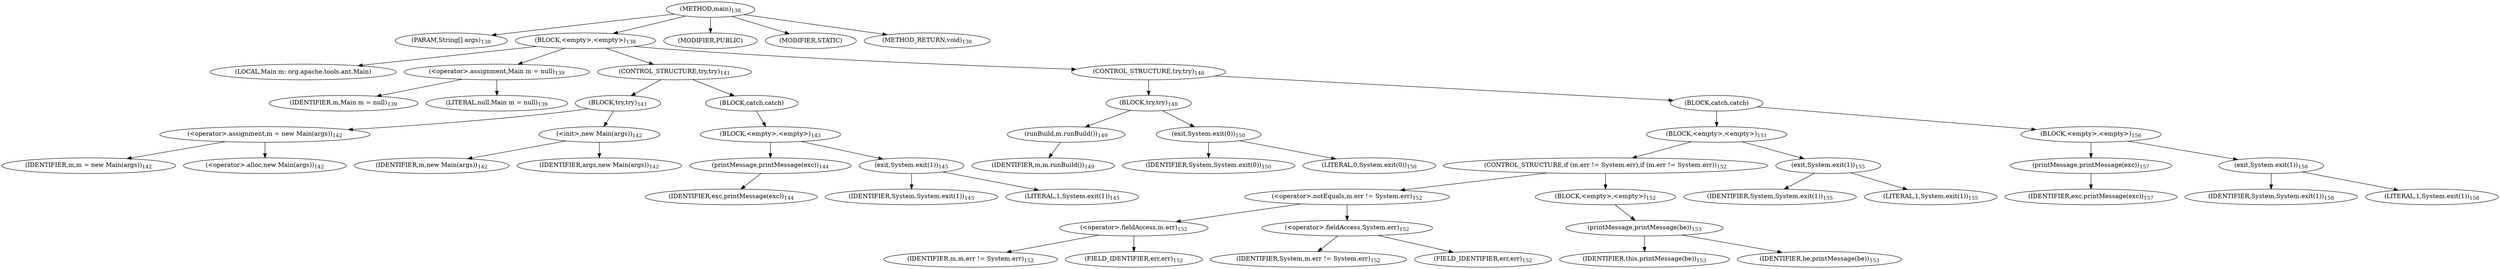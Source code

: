 digraph "main" {  
"105" [label = <(METHOD,main)<SUB>138</SUB>> ]
"106" [label = <(PARAM,String[] args)<SUB>138</SUB>> ]
"107" [label = <(BLOCK,&lt;empty&gt;,&lt;empty&gt;)<SUB>138</SUB>> ]
"4" [label = <(LOCAL,Main m: org.apache.tools.ant.Main)> ]
"108" [label = <(&lt;operator&gt;.assignment,Main m = null)<SUB>139</SUB>> ]
"109" [label = <(IDENTIFIER,m,Main m = null)<SUB>139</SUB>> ]
"110" [label = <(LITERAL,null,Main m = null)<SUB>139</SUB>> ]
"111" [label = <(CONTROL_STRUCTURE,try,try)<SUB>141</SUB>> ]
"112" [label = <(BLOCK,try,try)<SUB>141</SUB>> ]
"113" [label = <(&lt;operator&gt;.assignment,m = new Main(args))<SUB>142</SUB>> ]
"114" [label = <(IDENTIFIER,m,m = new Main(args))<SUB>142</SUB>> ]
"115" [label = <(&lt;operator&gt;.alloc,new Main(args))<SUB>142</SUB>> ]
"116" [label = <(&lt;init&gt;,new Main(args))<SUB>142</SUB>> ]
"3" [label = <(IDENTIFIER,m,new Main(args))<SUB>142</SUB>> ]
"117" [label = <(IDENTIFIER,args,new Main(args))<SUB>142</SUB>> ]
"118" [label = <(BLOCK,catch,catch)> ]
"119" [label = <(BLOCK,&lt;empty&gt;,&lt;empty&gt;)<SUB>143</SUB>> ]
"120" [label = <(printMessage,printMessage(exc))<SUB>144</SUB>> ]
"121" [label = <(IDENTIFIER,exc,printMessage(exc))<SUB>144</SUB>> ]
"122" [label = <(exit,System.exit(1))<SUB>145</SUB>> ]
"123" [label = <(IDENTIFIER,System,System.exit(1))<SUB>145</SUB>> ]
"124" [label = <(LITERAL,1,System.exit(1))<SUB>145</SUB>> ]
"125" [label = <(CONTROL_STRUCTURE,try,try)<SUB>148</SUB>> ]
"126" [label = <(BLOCK,try,try)<SUB>148</SUB>> ]
"127" [label = <(runBuild,m.runBuild())<SUB>149</SUB>> ]
"128" [label = <(IDENTIFIER,m,m.runBuild())<SUB>149</SUB>> ]
"129" [label = <(exit,System.exit(0))<SUB>150</SUB>> ]
"130" [label = <(IDENTIFIER,System,System.exit(0))<SUB>150</SUB>> ]
"131" [label = <(LITERAL,0,System.exit(0))<SUB>150</SUB>> ]
"132" [label = <(BLOCK,catch,catch)> ]
"133" [label = <(BLOCK,&lt;empty&gt;,&lt;empty&gt;)<SUB>151</SUB>> ]
"134" [label = <(CONTROL_STRUCTURE,if (m.err != System.err),if (m.err != System.err))<SUB>152</SUB>> ]
"135" [label = <(&lt;operator&gt;.notEquals,m.err != System.err)<SUB>152</SUB>> ]
"136" [label = <(&lt;operator&gt;.fieldAccess,m.err)<SUB>152</SUB>> ]
"137" [label = <(IDENTIFIER,m,m.err != System.err)<SUB>152</SUB>> ]
"138" [label = <(FIELD_IDENTIFIER,err,err)<SUB>152</SUB>> ]
"139" [label = <(&lt;operator&gt;.fieldAccess,System.err)<SUB>152</SUB>> ]
"140" [label = <(IDENTIFIER,System,m.err != System.err)<SUB>152</SUB>> ]
"141" [label = <(FIELD_IDENTIFIER,err,err)<SUB>152</SUB>> ]
"142" [label = <(BLOCK,&lt;empty&gt;,&lt;empty&gt;)<SUB>152</SUB>> ]
"143" [label = <(printMessage,printMessage(be))<SUB>153</SUB>> ]
"144" [label = <(IDENTIFIER,this,printMessage(be))<SUB>153</SUB>> ]
"145" [label = <(IDENTIFIER,be,printMessage(be))<SUB>153</SUB>> ]
"146" [label = <(exit,System.exit(1))<SUB>155</SUB>> ]
"147" [label = <(IDENTIFIER,System,System.exit(1))<SUB>155</SUB>> ]
"148" [label = <(LITERAL,1,System.exit(1))<SUB>155</SUB>> ]
"149" [label = <(BLOCK,&lt;empty&gt;,&lt;empty&gt;)<SUB>156</SUB>> ]
"150" [label = <(printMessage,printMessage(exc))<SUB>157</SUB>> ]
"151" [label = <(IDENTIFIER,exc,printMessage(exc))<SUB>157</SUB>> ]
"152" [label = <(exit,System.exit(1))<SUB>158</SUB>> ]
"153" [label = <(IDENTIFIER,System,System.exit(1))<SUB>158</SUB>> ]
"154" [label = <(LITERAL,1,System.exit(1))<SUB>158</SUB>> ]
"155" [label = <(MODIFIER,PUBLIC)> ]
"156" [label = <(MODIFIER,STATIC)> ]
"157" [label = <(METHOD_RETURN,void)<SUB>138</SUB>> ]
  "105" -> "106" 
  "105" -> "107" 
  "105" -> "155" 
  "105" -> "156" 
  "105" -> "157" 
  "107" -> "4" 
  "107" -> "108" 
  "107" -> "111" 
  "107" -> "125" 
  "108" -> "109" 
  "108" -> "110" 
  "111" -> "112" 
  "111" -> "118" 
  "112" -> "113" 
  "112" -> "116" 
  "113" -> "114" 
  "113" -> "115" 
  "116" -> "3" 
  "116" -> "117" 
  "118" -> "119" 
  "119" -> "120" 
  "119" -> "122" 
  "120" -> "121" 
  "122" -> "123" 
  "122" -> "124" 
  "125" -> "126" 
  "125" -> "132" 
  "126" -> "127" 
  "126" -> "129" 
  "127" -> "128" 
  "129" -> "130" 
  "129" -> "131" 
  "132" -> "133" 
  "132" -> "149" 
  "133" -> "134" 
  "133" -> "146" 
  "134" -> "135" 
  "134" -> "142" 
  "135" -> "136" 
  "135" -> "139" 
  "136" -> "137" 
  "136" -> "138" 
  "139" -> "140" 
  "139" -> "141" 
  "142" -> "143" 
  "143" -> "144" 
  "143" -> "145" 
  "146" -> "147" 
  "146" -> "148" 
  "149" -> "150" 
  "149" -> "152" 
  "150" -> "151" 
  "152" -> "153" 
  "152" -> "154" 
}
